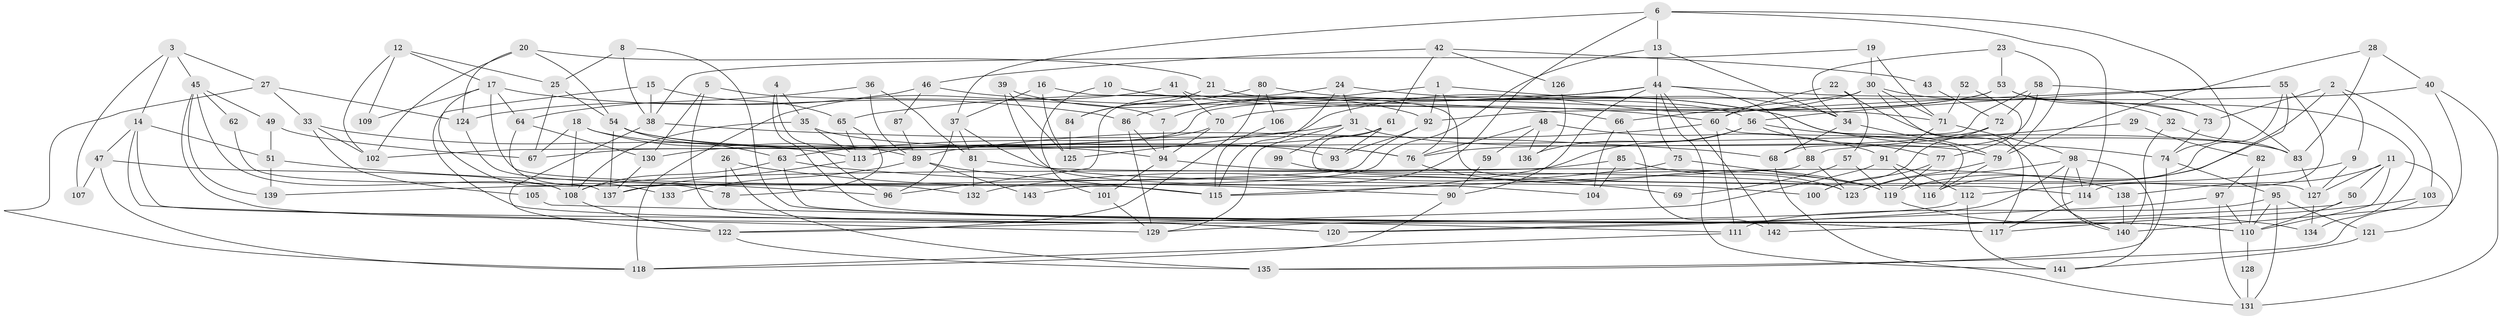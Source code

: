 // Generated by graph-tools (version 1.1) at 2025/26/03/09/25 03:26:20]
// undirected, 143 vertices, 286 edges
graph export_dot {
graph [start="1"]
  node [color=gray90,style=filled];
  1;
  2;
  3;
  4;
  5;
  6;
  7;
  8;
  9;
  10;
  11;
  12;
  13;
  14;
  15;
  16;
  17;
  18;
  19;
  20;
  21;
  22;
  23;
  24;
  25;
  26;
  27;
  28;
  29;
  30;
  31;
  32;
  33;
  34;
  35;
  36;
  37;
  38;
  39;
  40;
  41;
  42;
  43;
  44;
  45;
  46;
  47;
  48;
  49;
  50;
  51;
  52;
  53;
  54;
  55;
  56;
  57;
  58;
  59;
  60;
  61;
  62;
  63;
  64;
  65;
  66;
  67;
  68;
  69;
  70;
  71;
  72;
  73;
  74;
  75;
  76;
  77;
  78;
  79;
  80;
  81;
  82;
  83;
  84;
  85;
  86;
  87;
  88;
  89;
  90;
  91;
  92;
  93;
  94;
  95;
  96;
  97;
  98;
  99;
  100;
  101;
  102;
  103;
  104;
  105;
  106;
  107;
  108;
  109;
  110;
  111;
  112;
  113;
  114;
  115;
  116;
  117;
  118;
  119;
  120;
  121;
  122;
  123;
  124;
  125;
  126;
  127;
  128;
  129;
  130;
  131;
  132;
  133;
  134;
  135;
  136;
  137;
  138;
  139;
  140;
  141;
  142;
  143;
  1 -- 34;
  1 -- 76;
  1 -- 7;
  1 -- 92;
  2 -- 119;
  2 -- 9;
  2 -- 73;
  2 -- 103;
  3 -- 45;
  3 -- 14;
  3 -- 27;
  3 -- 107;
  4 -- 35;
  4 -- 110;
  4 -- 96;
  5 -- 7;
  5 -- 120;
  5 -- 130;
  6 -- 13;
  6 -- 114;
  6 -- 37;
  6 -- 74;
  6 -- 143;
  7 -- 94;
  8 -- 38;
  8 -- 117;
  8 -- 25;
  9 -- 112;
  9 -- 127;
  10 -- 60;
  10 -- 101;
  11 -- 121;
  11 -- 127;
  11 -- 50;
  11 -- 110;
  11 -- 138;
  12 -- 102;
  12 -- 25;
  12 -- 17;
  12 -- 109;
  13 -- 137;
  13 -- 44;
  13 -- 34;
  14 -- 129;
  14 -- 51;
  14 -- 47;
  14 -- 110;
  15 -- 38;
  15 -- 120;
  15 -- 65;
  16 -- 125;
  16 -- 37;
  16 -- 127;
  17 -- 64;
  17 -- 86;
  17 -- 109;
  17 -- 115;
  17 -- 133;
  18 -- 94;
  18 -- 67;
  18 -- 89;
  18 -- 108;
  19 -- 30;
  19 -- 71;
  19 -- 38;
  20 -- 102;
  20 -- 54;
  20 -- 21;
  20 -- 124;
  21 -- 56;
  21 -- 84;
  22 -- 60;
  22 -- 140;
  22 -- 57;
  23 -- 34;
  23 -- 53;
  23 -- 79;
  24 -- 74;
  24 -- 115;
  24 -- 31;
  24 -- 96;
  25 -- 67;
  25 -- 54;
  26 -- 78;
  26 -- 90;
  26 -- 135;
  27 -- 118;
  27 -- 33;
  27 -- 124;
  28 -- 79;
  28 -- 40;
  28 -- 83;
  29 -- 82;
  29 -- 88;
  30 -- 117;
  30 -- 32;
  30 -- 66;
  30 -- 71;
  30 -- 125;
  31 -- 63;
  31 -- 79;
  31 -- 99;
  31 -- 129;
  32 -- 83;
  32 -- 140;
  33 -- 113;
  33 -- 102;
  33 -- 105;
  34 -- 79;
  34 -- 68;
  35 -- 108;
  35 -- 113;
  35 -- 76;
  36 -- 89;
  36 -- 81;
  36 -- 64;
  37 -- 96;
  37 -- 81;
  37 -- 100;
  38 -- 122;
  38 -- 68;
  39 -- 92;
  39 -- 125;
  39 -- 104;
  40 -- 131;
  40 -- 70;
  40 -- 140;
  41 -- 71;
  41 -- 118;
  41 -- 70;
  42 -- 46;
  42 -- 61;
  42 -- 43;
  42 -- 126;
  43 -- 72;
  44 -- 75;
  44 -- 65;
  44 -- 67;
  44 -- 73;
  44 -- 88;
  44 -- 90;
  44 -- 141;
  44 -- 142;
  45 -- 108;
  45 -- 110;
  45 -- 49;
  45 -- 62;
  45 -- 139;
  46 -- 66;
  46 -- 124;
  46 -- 87;
  47 -- 108;
  47 -- 107;
  47 -- 118;
  48 -- 76;
  48 -- 91;
  48 -- 59;
  48 -- 136;
  49 -- 51;
  49 -- 67;
  50 -- 110;
  50 -- 142;
  51 -- 139;
  51 -- 96;
  52 -- 77;
  52 -- 71;
  53 -- 134;
  53 -- 73;
  53 -- 86;
  53 -- 92;
  54 -- 63;
  54 -- 76;
  54 -- 93;
  54 -- 137;
  55 -- 60;
  55 -- 119;
  55 -- 56;
  55 -- 114;
  55 -- 116;
  56 -- 115;
  56 -- 77;
  56 -- 83;
  56 -- 136;
  57 -- 119;
  57 -- 69;
  58 -- 83;
  58 -- 68;
  58 -- 72;
  58 -- 102;
  59 -- 90;
  60 -- 89;
  60 -- 116;
  60 -- 111;
  61 -- 114;
  61 -- 93;
  61 -- 113;
  62 -- 137;
  63 -- 117;
  63 -- 108;
  63 -- 69;
  64 -- 130;
  64 -- 78;
  65 -- 113;
  65 -- 78;
  66 -- 142;
  66 -- 104;
  68 -- 131;
  70 -- 94;
  70 -- 130;
  71 -- 91;
  71 -- 98;
  72 -- 76;
  72 -- 100;
  73 -- 74;
  74 -- 95;
  74 -- 135;
  75 -- 132;
  75 -- 119;
  76 -- 119;
  77 -- 100;
  77 -- 119;
  79 -- 116;
  79 -- 123;
  80 -- 122;
  80 -- 83;
  80 -- 84;
  80 -- 106;
  81 -- 123;
  81 -- 132;
  82 -- 97;
  82 -- 110;
  83 -- 127;
  84 -- 125;
  85 -- 108;
  85 -- 104;
  85 -- 123;
  86 -- 94;
  86 -- 129;
  87 -- 89;
  88 -- 123;
  88 -- 115;
  89 -- 115;
  89 -- 133;
  89 -- 143;
  90 -- 118;
  91 -- 112;
  91 -- 116;
  91 -- 122;
  92 -- 93;
  92 -- 139;
  94 -- 119;
  94 -- 101;
  95 -- 110;
  95 -- 111;
  95 -- 121;
  95 -- 131;
  97 -- 110;
  97 -- 131;
  97 -- 120;
  98 -- 123;
  98 -- 114;
  98 -- 120;
  98 -- 140;
  98 -- 141;
  99 -- 138;
  101 -- 129;
  103 -- 135;
  103 -- 117;
  105 -- 111;
  106 -- 115;
  108 -- 122;
  110 -- 128;
  111 -- 118;
  112 -- 141;
  112 -- 129;
  113 -- 137;
  114 -- 117;
  119 -- 134;
  121 -- 141;
  122 -- 135;
  124 -- 132;
  126 -- 136;
  127 -- 134;
  128 -- 131;
  130 -- 137;
  138 -- 140;
}
